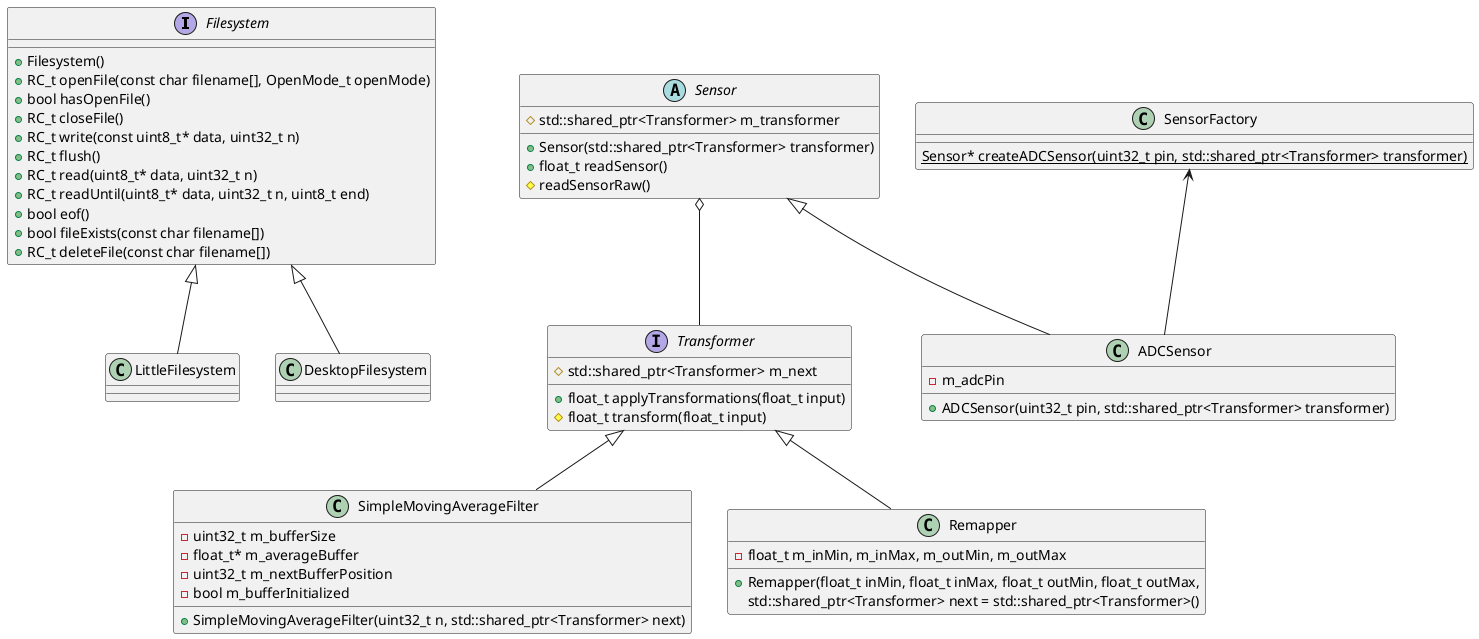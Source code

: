@startuml
interface Filesystem{
    + Filesystem()
    + RC_t openFile(const char filename[], OpenMode_t openMode)
    + bool hasOpenFile()
    + RC_t closeFile()
    + RC_t write(const uint8_t* data, uint32_t n)
    + RC_t flush()
    + RC_t read(uint8_t* data, uint32_t n)
    + RC_t readUntil(uint8_t* data, uint32_t n, uint8_t end)
    + bool eof()
    + bool fileExists(const char filename[])
    + RC_t deleteFile(const char filename[])
}
class LittleFilesystem
class DesktopFilesystem
Filesystem <|-- LittleFilesystem
Filesystem <|-- DesktopFilesystem

interface Transformer{
    # std::shared_ptr<Transformer> m_next
    + float_t applyTransformations(float_t input)
    # float_t transform(float_t input)
}
class SimpleMovingAverageFilter{
    - uint32_t m_bufferSize
    - float_t* m_averageBuffer
    - uint32_t m_nextBufferPosition
    - bool m_bufferInitialized
    + SimpleMovingAverageFilter(uint32_t n, std::shared_ptr<Transformer> next)
}
Transformer <|-- SimpleMovingAverageFilter
class Remapper{
    - float_t m_inMin, m_inMax, m_outMin, m_outMax
    + Remapper(float_t inMin, float_t inMax, float_t outMin, float_t outMax,
             std::shared_ptr<Transformer> next = std::shared_ptr<Transformer>()
}
Transformer <|-- Remapper

abstract class Sensor{
    # std::shared_ptr<Transformer> m_transformer
    + Sensor(std::shared_ptr<Transformer> transformer)
    + float_t readSensor()
    # readSensorRaw()
}
class ADCSensor{
    - m_adcPin
    + ADCSensor(uint32_t pin, std::shared_ptr<Transformer> transformer)
}
Sensor <|-- ADCSensor
Sensor o-- Transformer

class SensorFactory{
    {static} Sensor* createADCSensor(uint32_t pin, std::shared_ptr<Transformer> transformer)
}
SensorFactory <-- ADCSensor
@enduml